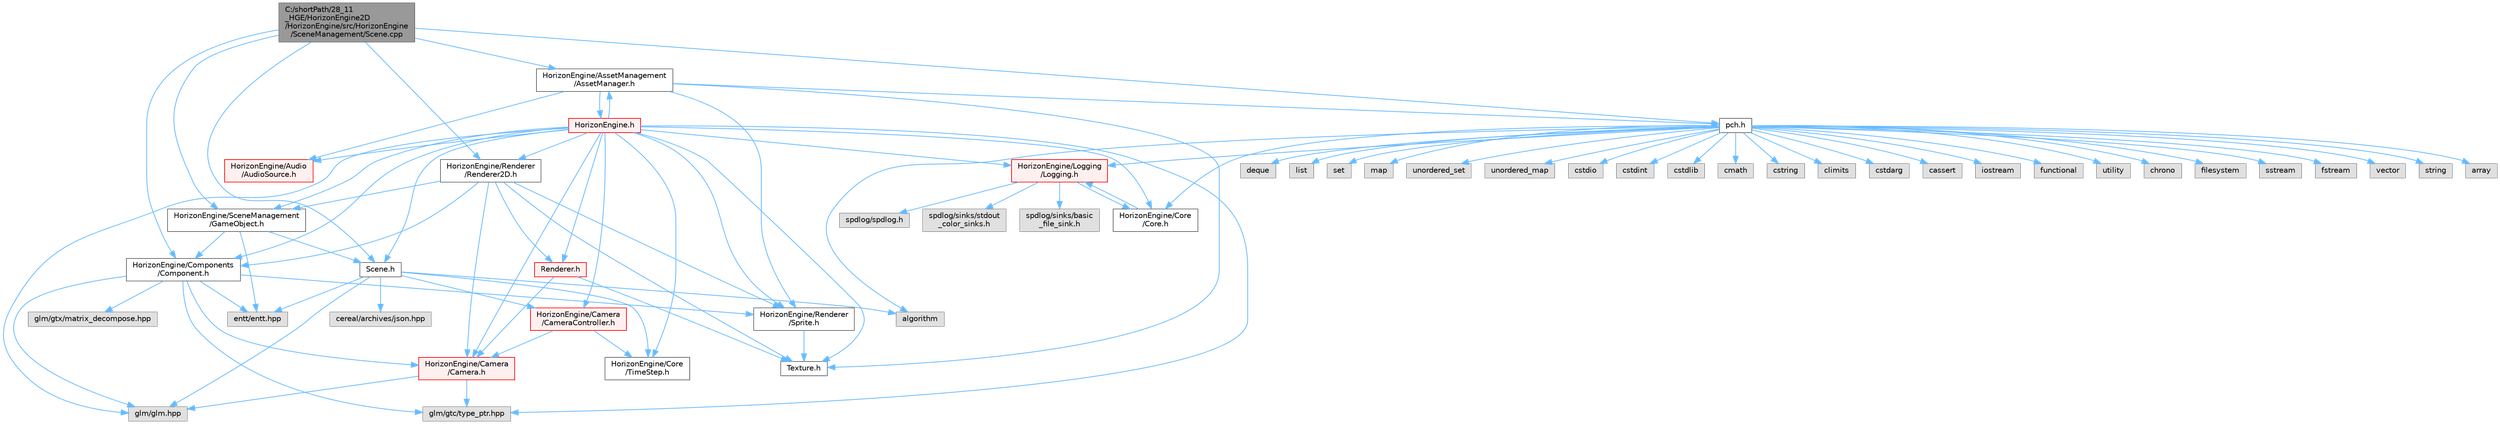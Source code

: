 digraph "C:/shortPath/28_11_HGE/HorizonEngine2D/HorizonEngine/src/HorizonEngine/SceneManagement/Scene.cpp"
{
 // LATEX_PDF_SIZE
  bgcolor="transparent";
  edge [fontname=Helvetica,fontsize=10,labelfontname=Helvetica,labelfontsize=10];
  node [fontname=Helvetica,fontsize=10,shape=box,height=0.2,width=0.4];
  Node1 [label="C:/shortPath/28_11\l_HGE/HorizonEngine2D\l/HorizonEngine/src/HorizonEngine\l/SceneManagement/Scene.cpp",height=0.2,width=0.4,color="gray40", fillcolor="grey60", style="filled", fontcolor="black",tooltip=" "];
  Node1 -> Node2 [color="steelblue1",style="solid"];
  Node2 [label="pch.h",height=0.2,width=0.4,color="grey40", fillcolor="white", style="filled",URL="$pch_8h.html",tooltip=" "];
  Node2 -> Node3 [color="steelblue1",style="solid"];
  Node3 [label="cstdio",height=0.2,width=0.4,color="grey60", fillcolor="#E0E0E0", style="filled",tooltip=" "];
  Node2 -> Node4 [color="steelblue1",style="solid"];
  Node4 [label="cstdint",height=0.2,width=0.4,color="grey60", fillcolor="#E0E0E0", style="filled",tooltip=" "];
  Node2 -> Node5 [color="steelblue1",style="solid"];
  Node5 [label="cstdlib",height=0.2,width=0.4,color="grey60", fillcolor="#E0E0E0", style="filled",tooltip=" "];
  Node2 -> Node6 [color="steelblue1",style="solid"];
  Node6 [label="cmath",height=0.2,width=0.4,color="grey60", fillcolor="#E0E0E0", style="filled",tooltip=" "];
  Node2 -> Node7 [color="steelblue1",style="solid"];
  Node7 [label="cstring",height=0.2,width=0.4,color="grey60", fillcolor="#E0E0E0", style="filled",tooltip=" "];
  Node2 -> Node8 [color="steelblue1",style="solid"];
  Node8 [label="climits",height=0.2,width=0.4,color="grey60", fillcolor="#E0E0E0", style="filled",tooltip=" "];
  Node2 -> Node9 [color="steelblue1",style="solid"];
  Node9 [label="cstdarg",height=0.2,width=0.4,color="grey60", fillcolor="#E0E0E0", style="filled",tooltip=" "];
  Node2 -> Node10 [color="steelblue1",style="solid"];
  Node10 [label="cassert",height=0.2,width=0.4,color="grey60", fillcolor="#E0E0E0", style="filled",tooltip=" "];
  Node2 -> Node11 [color="steelblue1",style="solid"];
  Node11 [label="iostream",height=0.2,width=0.4,color="grey60", fillcolor="#E0E0E0", style="filled",tooltip=" "];
  Node2 -> Node12 [color="steelblue1",style="solid"];
  Node12 [label="algorithm",height=0.2,width=0.4,color="grey60", fillcolor="#E0E0E0", style="filled",tooltip=" "];
  Node2 -> Node13 [color="steelblue1",style="solid"];
  Node13 [label="functional",height=0.2,width=0.4,color="grey60", fillcolor="#E0E0E0", style="filled",tooltip=" "];
  Node2 -> Node14 [color="steelblue1",style="solid"];
  Node14 [label="utility",height=0.2,width=0.4,color="grey60", fillcolor="#E0E0E0", style="filled",tooltip=" "];
  Node2 -> Node15 [color="steelblue1",style="solid"];
  Node15 [label="chrono",height=0.2,width=0.4,color="grey60", fillcolor="#E0E0E0", style="filled",tooltip=" "];
  Node2 -> Node16 [color="steelblue1",style="solid"];
  Node16 [label="filesystem",height=0.2,width=0.4,color="grey60", fillcolor="#E0E0E0", style="filled",tooltip=" "];
  Node2 -> Node17 [color="steelblue1",style="solid"];
  Node17 [label="sstream",height=0.2,width=0.4,color="grey60", fillcolor="#E0E0E0", style="filled",tooltip=" "];
  Node2 -> Node18 [color="steelblue1",style="solid"];
  Node18 [label="fstream",height=0.2,width=0.4,color="grey60", fillcolor="#E0E0E0", style="filled",tooltip=" "];
  Node2 -> Node19 [color="steelblue1",style="solid"];
  Node19 [label="vector",height=0.2,width=0.4,color="grey60", fillcolor="#E0E0E0", style="filled",tooltip=" "];
  Node2 -> Node20 [color="steelblue1",style="solid"];
  Node20 [label="string",height=0.2,width=0.4,color="grey60", fillcolor="#E0E0E0", style="filled",tooltip=" "];
  Node2 -> Node21 [color="steelblue1",style="solid"];
  Node21 [label="array",height=0.2,width=0.4,color="grey60", fillcolor="#E0E0E0", style="filled",tooltip=" "];
  Node2 -> Node22 [color="steelblue1",style="solid"];
  Node22 [label="deque",height=0.2,width=0.4,color="grey60", fillcolor="#E0E0E0", style="filled",tooltip=" "];
  Node2 -> Node23 [color="steelblue1",style="solid"];
  Node23 [label="list",height=0.2,width=0.4,color="grey60", fillcolor="#E0E0E0", style="filled",tooltip=" "];
  Node2 -> Node24 [color="steelblue1",style="solid"];
  Node24 [label="set",height=0.2,width=0.4,color="grey60", fillcolor="#E0E0E0", style="filled",tooltip=" "];
  Node2 -> Node25 [color="steelblue1",style="solid"];
  Node25 [label="map",height=0.2,width=0.4,color="grey60", fillcolor="#E0E0E0", style="filled",tooltip=" "];
  Node2 -> Node26 [color="steelblue1",style="solid"];
  Node26 [label="unordered_set",height=0.2,width=0.4,color="grey60", fillcolor="#E0E0E0", style="filled",tooltip=" "];
  Node2 -> Node27 [color="steelblue1",style="solid"];
  Node27 [label="unordered_map",height=0.2,width=0.4,color="grey60", fillcolor="#E0E0E0", style="filled",tooltip=" "];
  Node2 -> Node28 [color="steelblue1",style="solid"];
  Node28 [label="HorizonEngine/Logging\l/Logging.h",height=0.2,width=0.4,color="red", fillcolor="#FFF0F0", style="filled",URL="$_logging_8h.html",tooltip=" "];
  Node28 -> Node29 [color="steelblue1",style="solid"];
  Node29 [label="HorizonEngine/Core\l/Core.h",height=0.2,width=0.4,color="grey40", fillcolor="white", style="filled",URL="$_core_8h.html",tooltip=" "];
  Node29 -> Node28 [color="steelblue1",style="solid"];
  Node28 -> Node30 [color="steelblue1",style="solid"];
  Node30 [label="spdlog/spdlog.h",height=0.2,width=0.4,color="grey60", fillcolor="#E0E0E0", style="filled",tooltip=" "];
  Node28 -> Node31 [color="steelblue1",style="solid"];
  Node31 [label="spdlog/sinks/stdout\l_color_sinks.h",height=0.2,width=0.4,color="grey60", fillcolor="#E0E0E0", style="filled",tooltip=" "];
  Node28 -> Node32 [color="steelblue1",style="solid"];
  Node32 [label="spdlog/sinks/basic\l_file_sink.h",height=0.2,width=0.4,color="grey60", fillcolor="#E0E0E0", style="filled",tooltip=" "];
  Node2 -> Node29 [color="steelblue1",style="solid"];
  Node1 -> Node36 [color="steelblue1",style="solid"];
  Node36 [label="HorizonEngine/Renderer\l/Renderer2D.h",height=0.2,width=0.4,color="grey40", fillcolor="white", style="filled",URL="$_renderer2_d_8h.html",tooltip=" "];
  Node36 -> Node37 [color="steelblue1",style="solid"];
  Node37 [label="Renderer.h",height=0.2,width=0.4,color="red", fillcolor="#FFF0F0", style="filled",URL="$_renderer_8h.html",tooltip=" "];
  Node37 -> Node42 [color="steelblue1",style="solid"];
  Node42 [label="Texture.h",height=0.2,width=0.4,color="grey40", fillcolor="white", style="filled",URL="$_texture_8h.html",tooltip=" "];
  Node37 -> Node45 [color="steelblue1",style="solid"];
  Node45 [label="HorizonEngine/Camera\l/Camera.h",height=0.2,width=0.4,color="red", fillcolor="#FFF0F0", style="filled",URL="$_camera_8h.html",tooltip=" "];
  Node45 -> Node41 [color="steelblue1",style="solid"];
  Node41 [label="glm/glm.hpp",height=0.2,width=0.4,color="grey60", fillcolor="#E0E0E0", style="filled",tooltip=" "];
  Node45 -> Node47 [color="steelblue1",style="solid"];
  Node47 [label="glm/gtc/type_ptr.hpp",height=0.2,width=0.4,color="grey60", fillcolor="#E0E0E0", style="filled",tooltip=" "];
  Node36 -> Node48 [color="steelblue1",style="solid"];
  Node48 [label="HorizonEngine/Components\l/Component.h",height=0.2,width=0.4,color="grey40", fillcolor="white", style="filled",URL="$_component_8h.html",tooltip=" "];
  Node48 -> Node41 [color="steelblue1",style="solid"];
  Node48 -> Node49 [color="steelblue1",style="solid"];
  Node49 [label="glm/gtx/matrix_decompose.hpp",height=0.2,width=0.4,color="grey60", fillcolor="#E0E0E0", style="filled",tooltip=" "];
  Node48 -> Node47 [color="steelblue1",style="solid"];
  Node48 -> Node50 [color="steelblue1",style="solid"];
  Node50 [label="entt/entt.hpp",height=0.2,width=0.4,color="grey60", fillcolor="#E0E0E0", style="filled",tooltip=" "];
  Node48 -> Node45 [color="steelblue1",style="solid"];
  Node48 -> Node51 [color="steelblue1",style="solid"];
  Node51 [label="HorizonEngine/Renderer\l/Sprite.h",height=0.2,width=0.4,color="grey40", fillcolor="white", style="filled",URL="$_sprite_8h.html",tooltip=" "];
  Node51 -> Node42 [color="steelblue1",style="solid"];
  Node36 -> Node42 [color="steelblue1",style="solid"];
  Node36 -> Node51 [color="steelblue1",style="solid"];
  Node36 -> Node45 [color="steelblue1",style="solid"];
  Node36 -> Node52 [color="steelblue1",style="solid"];
  Node52 [label="HorizonEngine/SceneManagement\l/GameObject.h",height=0.2,width=0.4,color="grey40", fillcolor="white", style="filled",URL="$_game_object_8h.html",tooltip=" "];
  Node52 -> Node50 [color="steelblue1",style="solid"];
  Node52 -> Node53 [color="steelblue1",style="solid"];
  Node53 [label="Scene.h",height=0.2,width=0.4,color="grey40", fillcolor="white", style="filled",URL="$_scene_8h.html",tooltip=" "];
  Node53 -> Node50 [color="steelblue1",style="solid"];
  Node53 -> Node54 [color="steelblue1",style="solid"];
  Node54 [label="cereal/archives/json.hpp",height=0.2,width=0.4,color="grey60", fillcolor="#E0E0E0", style="filled",tooltip=" "];
  Node53 -> Node41 [color="steelblue1",style="solid"];
  Node53 -> Node12 [color="steelblue1",style="solid"];
  Node53 -> Node55 [color="steelblue1",style="solid"];
  Node55 [label="HorizonEngine/Core\l/TimeStep.h",height=0.2,width=0.4,color="grey40", fillcolor="white", style="filled",URL="$_time_step_8h.html",tooltip=" "];
  Node53 -> Node56 [color="steelblue1",style="solid"];
  Node56 [label="HorizonEngine/Camera\l/CameraController.h",height=0.2,width=0.4,color="red", fillcolor="#FFF0F0", style="filled",URL="$_camera_controller_8h.html",tooltip=" "];
  Node56 -> Node55 [color="steelblue1",style="solid"];
  Node56 -> Node45 [color="steelblue1",style="solid"];
  Node52 -> Node48 [color="steelblue1",style="solid"];
  Node1 -> Node52 [color="steelblue1",style="solid"];
  Node1 -> Node48 [color="steelblue1",style="solid"];
  Node1 -> Node63 [color="steelblue1",style="solid"];
  Node63 [label="HorizonEngine/AssetManagement\l/AssetManager.h",height=0.2,width=0.4,color="grey40", fillcolor="white", style="filled",URL="$_asset_manager_8h.html",tooltip=" "];
  Node63 -> Node64 [color="steelblue1",style="solid"];
  Node64 [label="HorizonEngine.h",height=0.2,width=0.4,color="red", fillcolor="#FFF0F0", style="filled",URL="$_horizon_engine_8h.html",tooltip=" "];
  Node64 -> Node41 [color="steelblue1",style="solid"];
  Node64 -> Node47 [color="steelblue1",style="solid"];
  Node64 -> Node29 [color="steelblue1",style="solid"];
  Node64 -> Node28 [color="steelblue1",style="solid"];
  Node64 -> Node63 [color="steelblue1",style="solid"];
  Node64 -> Node55 [color="steelblue1",style="solid"];
  Node64 -> Node78 [color="steelblue1",style="solid"];
  Node78 [label="HorizonEngine/Audio\l/AudioSource.h",height=0.2,width=0.4,color="red", fillcolor="#FFF0F0", style="filled",URL="$_audio_source_8h.html",tooltip=" "];
  Node64 -> Node48 [color="steelblue1",style="solid"];
  Node64 -> Node52 [color="steelblue1",style="solid"];
  Node64 -> Node53 [color="steelblue1",style="solid"];
  Node64 -> Node37 [color="steelblue1",style="solid"];
  Node64 -> Node36 [color="steelblue1",style="solid"];
  Node64 -> Node42 [color="steelblue1",style="solid"];
  Node64 -> Node51 [color="steelblue1",style="solid"];
  Node64 -> Node45 [color="steelblue1",style="solid"];
  Node64 -> Node56 [color="steelblue1",style="solid"];
  Node63 -> Node2 [color="steelblue1",style="solid"];
  Node63 -> Node42 [color="steelblue1",style="solid"];
  Node63 -> Node51 [color="steelblue1",style="solid"];
  Node63 -> Node78 [color="steelblue1",style="solid"];
  Node1 -> Node53 [color="steelblue1",style="solid"];
}
